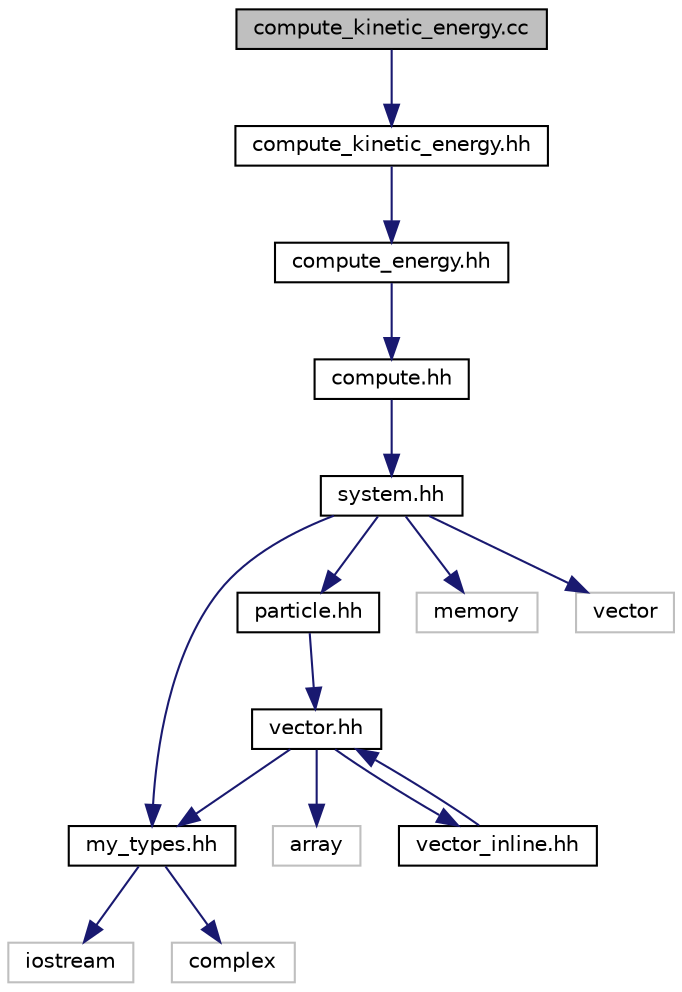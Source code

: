 digraph "compute_kinetic_energy.cc"
{
  edge [fontname="Helvetica",fontsize="10",labelfontname="Helvetica",labelfontsize="10"];
  node [fontname="Helvetica",fontsize="10",shape=record];
  Node0 [label="compute_kinetic_energy.cc",height=0.2,width=0.4,color="black", fillcolor="grey75", style="filled", fontcolor="black"];
  Node0 -> Node1 [color="midnightblue",fontsize="10",style="solid",fontname="Helvetica"];
  Node1 [label="compute_kinetic_energy.hh",height=0.2,width=0.4,color="black", fillcolor="white", style="filled",URL="$compute__kinetic__energy_8hh.html"];
  Node1 -> Node2 [color="midnightblue",fontsize="10",style="solid",fontname="Helvetica"];
  Node2 [label="compute_energy.hh",height=0.2,width=0.4,color="black", fillcolor="white", style="filled",URL="$compute__energy_8hh.html"];
  Node2 -> Node3 [color="midnightblue",fontsize="10",style="solid",fontname="Helvetica"];
  Node3 [label="compute.hh",height=0.2,width=0.4,color="black", fillcolor="white", style="filled",URL="$compute_8hh.html"];
  Node3 -> Node4 [color="midnightblue",fontsize="10",style="solid",fontname="Helvetica"];
  Node4 [label="system.hh",height=0.2,width=0.4,color="black", fillcolor="white", style="filled",URL="$system_8hh.html"];
  Node4 -> Node5 [color="midnightblue",fontsize="10",style="solid",fontname="Helvetica"];
  Node5 [label="my_types.hh",height=0.2,width=0.4,color="black", fillcolor="white", style="filled",URL="$my__types_8hh.html"];
  Node5 -> Node6 [color="midnightblue",fontsize="10",style="solid",fontname="Helvetica"];
  Node6 [label="iostream",height=0.2,width=0.4,color="grey75", fillcolor="white", style="filled"];
  Node5 -> Node7 [color="midnightblue",fontsize="10",style="solid",fontname="Helvetica"];
  Node7 [label="complex",height=0.2,width=0.4,color="grey75", fillcolor="white", style="filled"];
  Node4 -> Node8 [color="midnightblue",fontsize="10",style="solid",fontname="Helvetica"];
  Node8 [label="particle.hh",height=0.2,width=0.4,color="black", fillcolor="white", style="filled",URL="$particle_8hh.html"];
  Node8 -> Node9 [color="midnightblue",fontsize="10",style="solid",fontname="Helvetica"];
  Node9 [label="vector.hh",height=0.2,width=0.4,color="black", fillcolor="white", style="filled",URL="$vector_8hh.html"];
  Node9 -> Node5 [color="midnightblue",fontsize="10",style="solid",fontname="Helvetica"];
  Node9 -> Node10 [color="midnightblue",fontsize="10",style="solid",fontname="Helvetica"];
  Node10 [label="array",height=0.2,width=0.4,color="grey75", fillcolor="white", style="filled"];
  Node9 -> Node11 [color="midnightblue",fontsize="10",style="solid",fontname="Helvetica"];
  Node11 [label="vector_inline.hh",height=0.2,width=0.4,color="black", fillcolor="white", style="filled",URL="$vector__inline_8hh.html"];
  Node11 -> Node9 [color="midnightblue",fontsize="10",style="solid",fontname="Helvetica"];
  Node4 -> Node12 [color="midnightblue",fontsize="10",style="solid",fontname="Helvetica"];
  Node12 [label="memory",height=0.2,width=0.4,color="grey75", fillcolor="white", style="filled"];
  Node4 -> Node13 [color="midnightblue",fontsize="10",style="solid",fontname="Helvetica"];
  Node13 [label="vector",height=0.2,width=0.4,color="grey75", fillcolor="white", style="filled"];
}
